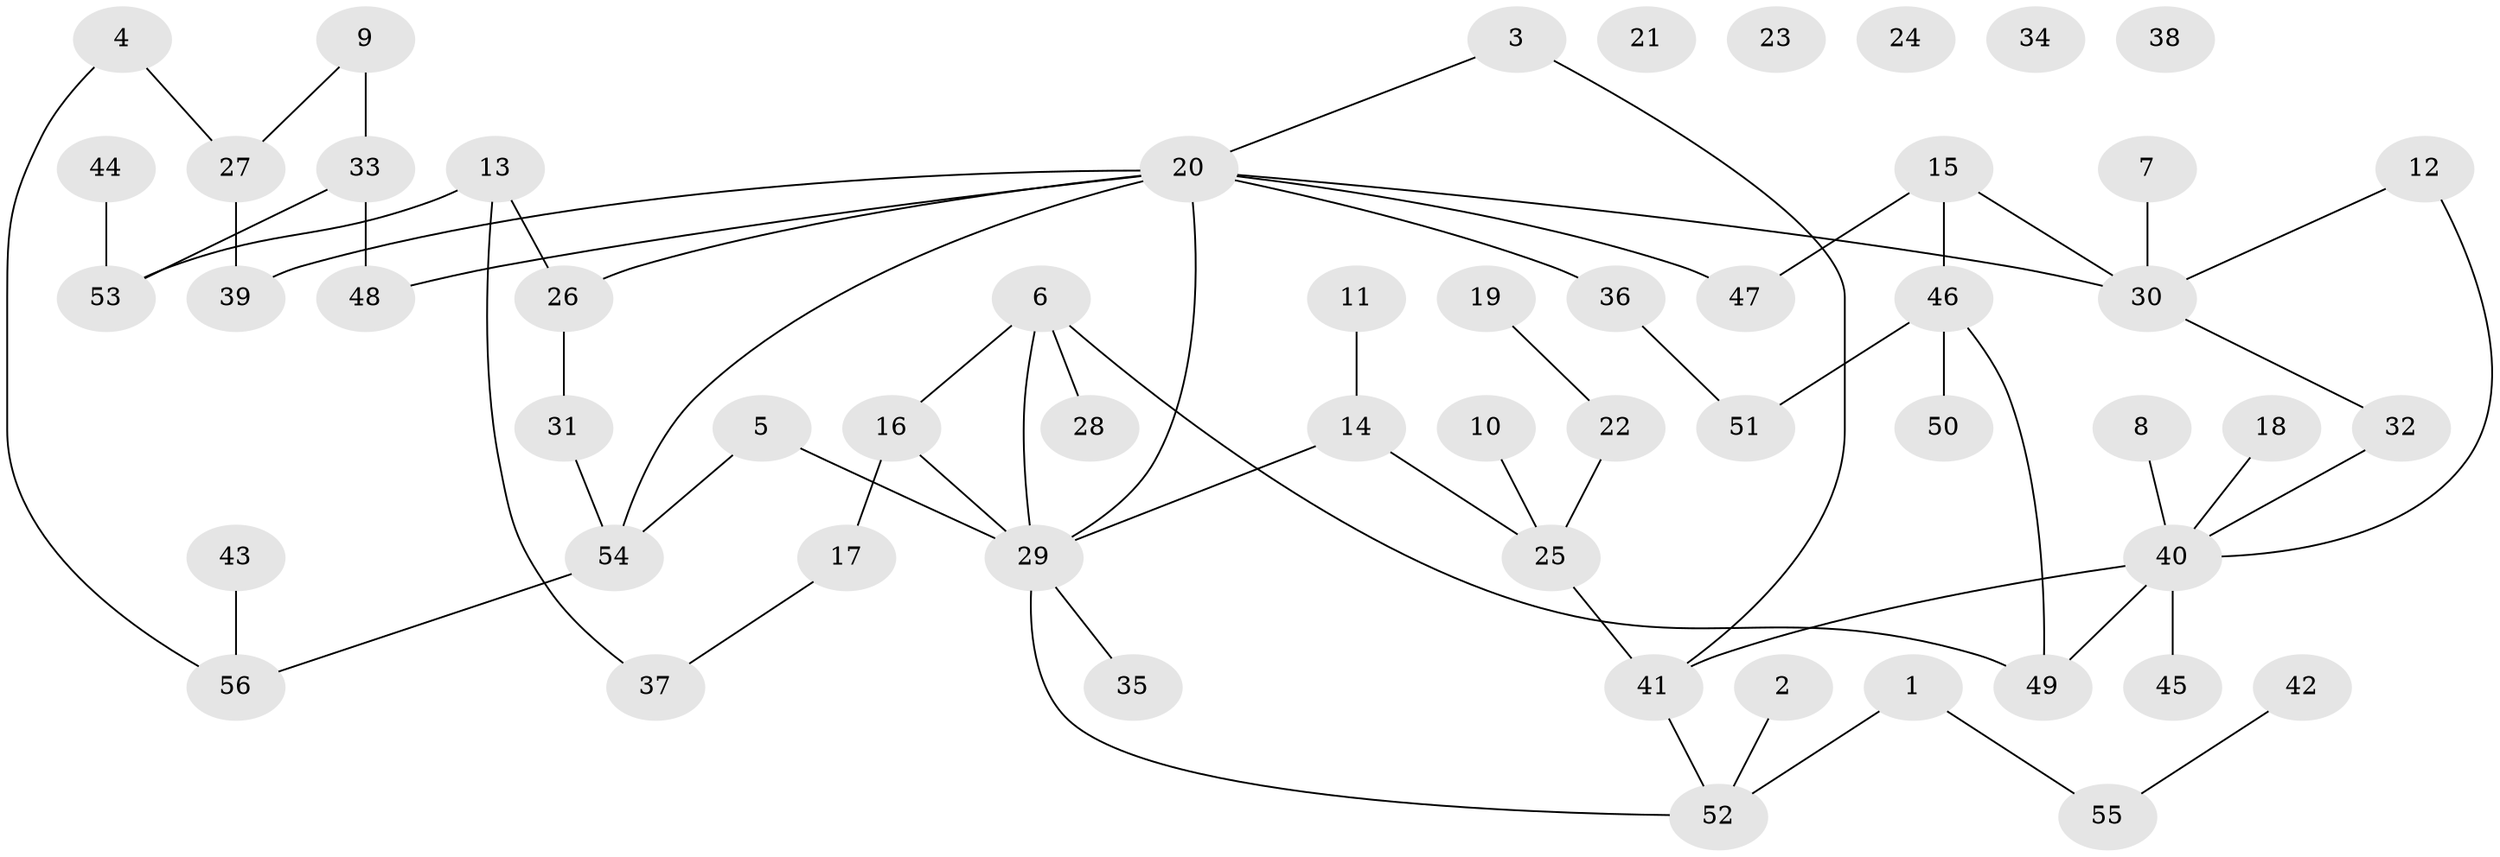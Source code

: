 // Generated by graph-tools (version 1.1) at 2025/25/03/09/25 03:25:19]
// undirected, 56 vertices, 65 edges
graph export_dot {
graph [start="1"]
  node [color=gray90,style=filled];
  1;
  2;
  3;
  4;
  5;
  6;
  7;
  8;
  9;
  10;
  11;
  12;
  13;
  14;
  15;
  16;
  17;
  18;
  19;
  20;
  21;
  22;
  23;
  24;
  25;
  26;
  27;
  28;
  29;
  30;
  31;
  32;
  33;
  34;
  35;
  36;
  37;
  38;
  39;
  40;
  41;
  42;
  43;
  44;
  45;
  46;
  47;
  48;
  49;
  50;
  51;
  52;
  53;
  54;
  55;
  56;
  1 -- 52;
  1 -- 55;
  2 -- 52;
  3 -- 20;
  3 -- 41;
  4 -- 27;
  4 -- 56;
  5 -- 29;
  5 -- 54;
  6 -- 16;
  6 -- 28;
  6 -- 29;
  6 -- 49;
  7 -- 30;
  8 -- 40;
  9 -- 27;
  9 -- 33;
  10 -- 25;
  11 -- 14;
  12 -- 30;
  12 -- 40;
  13 -- 26;
  13 -- 37;
  13 -- 53;
  14 -- 25;
  14 -- 29;
  15 -- 30;
  15 -- 46;
  15 -- 47;
  16 -- 17;
  16 -- 29;
  17 -- 37;
  18 -- 40;
  19 -- 22;
  20 -- 26;
  20 -- 29;
  20 -- 30;
  20 -- 36;
  20 -- 39;
  20 -- 47;
  20 -- 48;
  20 -- 54;
  22 -- 25;
  25 -- 41;
  26 -- 31;
  27 -- 39;
  29 -- 35;
  29 -- 52;
  30 -- 32;
  31 -- 54;
  32 -- 40;
  33 -- 48;
  33 -- 53;
  36 -- 51;
  40 -- 41;
  40 -- 45;
  40 -- 49;
  41 -- 52;
  42 -- 55;
  43 -- 56;
  44 -- 53;
  46 -- 49;
  46 -- 50;
  46 -- 51;
  54 -- 56;
}
